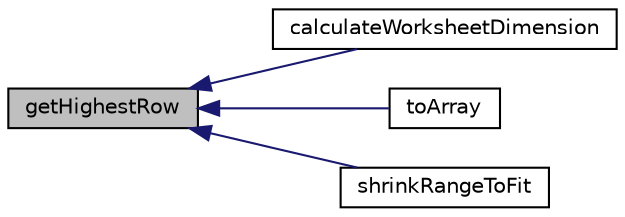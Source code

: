 digraph "getHighestRow"
{
  edge [fontname="Helvetica",fontsize="10",labelfontname="Helvetica",labelfontsize="10"];
  node [fontname="Helvetica",fontsize="10",shape=record];
  rankdir="LR";
  Node321 [label="getHighestRow",height=0.2,width=0.4,color="black", fillcolor="grey75", style="filled", fontcolor="black"];
  Node321 -> Node322 [dir="back",color="midnightblue",fontsize="10",style="solid",fontname="Helvetica"];
  Node322 [label="calculateWorksheetDimension",height=0.2,width=0.4,color="black", fillcolor="white", style="filled",URL="$class_p_h_p_excel___worksheet.html#a732c887e9481aebcc5938a7458ae038a"];
  Node321 -> Node323 [dir="back",color="midnightblue",fontsize="10",style="solid",fontname="Helvetica"];
  Node323 [label="toArray",height=0.2,width=0.4,color="black", fillcolor="white", style="filled",URL="$class_p_h_p_excel___worksheet.html#a1605df08d923e8b20f855ddee439d032"];
  Node321 -> Node324 [dir="back",color="midnightblue",fontsize="10",style="solid",fontname="Helvetica"];
  Node324 [label="shrinkRangeToFit",height=0.2,width=0.4,color="black", fillcolor="white", style="filled",URL="$class_p_h_p_excel___worksheet.html#a6e68fafc733299430420ae0af18cf1b8"];
}
